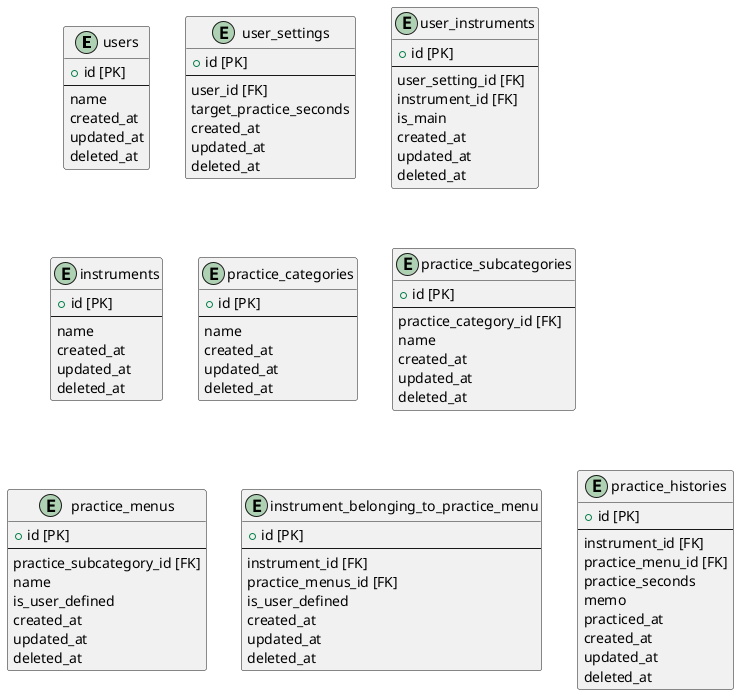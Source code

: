 @startuml tables
entity users {
    + id [PK]
    --
    name
    created_at
    updated_at
    deleted_at
}

entity user_settings {
    + id [PK]
    --
    user_id [FK]
    target_practice_seconds
    created_at
    updated_at
    deleted_at
}

entity user_instruments {
    + id [PK]
    --
    user_setting_id [FK]
    instrument_id [FK]
    is_main
    created_at
    updated_at
    deleted_at
}

entity instruments {
    + id [PK]
    --
    name
    created_at
    updated_at
    deleted_at
}

entity practice_categories {
    + id [PK]
    --
    name
    created_at
    updated_at
    deleted_at
}

entity practice_subcategories {
    + id [PK]
    --
    practice_category_id [FK]
    name
    created_at
    updated_at
    deleted_at
}

entity practice_menus {
    + id [PK]
    --
    practice_subcategory_id [FK]
    name
    is_user_defined
    created_at
    updated_at
    deleted_at
}

entity instrument_belonging_to_practice_menu {
    + id [PK]
    --
    instrument_id [FK]
    practice_menus_id [FK]
    is_user_defined
    created_at
    updated_at
    deleted_at
}

entity practice_histories {
    + id [PK]
    --
    instrument_id [FK]
    practice_menu_id [FK]
    practice_seconds
    memo
    practiced_at
    created_at
    updated_at
    deleted_at
}



@enduml